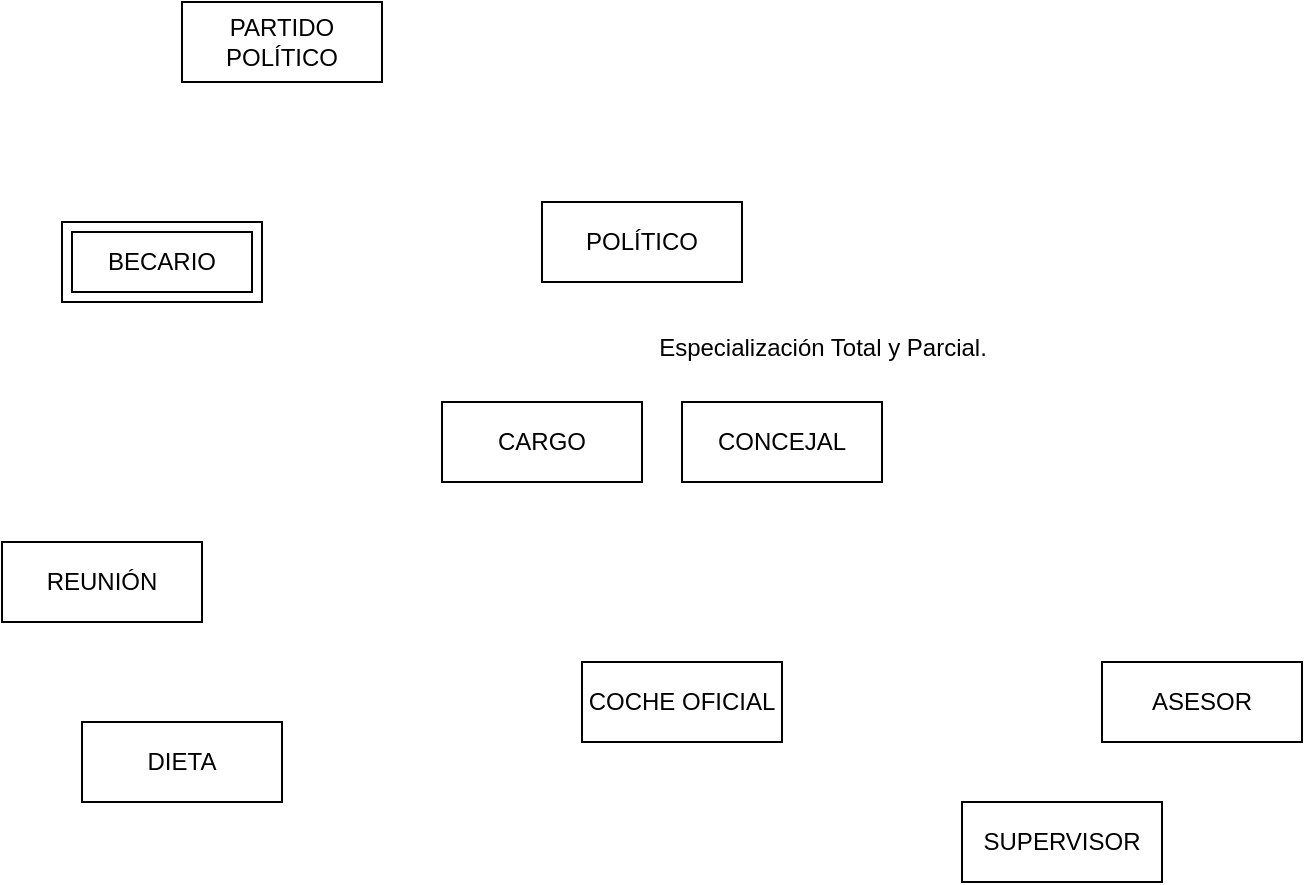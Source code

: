 <mxfile version="22.0.2" type="device">
  <diagram name="Page-1" id="Srl_9k27xqYql9wnE3ib">
    <mxGraphModel dx="1040" dy="661" grid="1" gridSize="10" guides="1" tooltips="1" connect="1" arrows="1" fold="1" page="1" pageScale="1" pageWidth="850" pageHeight="1100" math="0" shadow="0">
      <root>
        <mxCell id="0" />
        <mxCell id="1" parent="0" />
        <mxCell id="GCyTJqxhevGSqi6GzEb5-1" value="POLÍTICO" style="rounded=0;whiteSpace=wrap;html=1;" vertex="1" parent="1">
          <mxGeometry x="340" y="230" width="100" height="40" as="geometry" />
        </mxCell>
        <mxCell id="GCyTJqxhevGSqi6GzEb5-2" value="CARGO" style="rounded=0;whiteSpace=wrap;html=1;" vertex="1" parent="1">
          <mxGeometry x="290" y="330" width="100" height="40" as="geometry" />
        </mxCell>
        <mxCell id="GCyTJqxhevGSqi6GzEb5-3" value="CONCEJAL" style="rounded=0;whiteSpace=wrap;html=1;" vertex="1" parent="1">
          <mxGeometry x="410" y="330" width="100" height="40" as="geometry" />
        </mxCell>
        <mxCell id="GCyTJqxhevGSqi6GzEb5-4" value="Especialización Total y Parcial." style="text;html=1;align=center;verticalAlign=middle;resizable=0;points=[];autosize=1;strokeColor=none;fillColor=none;" vertex="1" parent="1">
          <mxGeometry x="385" y="288" width="190" height="30" as="geometry" />
        </mxCell>
        <mxCell id="GCyTJqxhevGSqi6GzEb5-5" value="COCHE OFICIAL" style="rounded=0;whiteSpace=wrap;html=1;" vertex="1" parent="1">
          <mxGeometry x="360" y="460" width="100" height="40" as="geometry" />
        </mxCell>
        <mxCell id="GCyTJqxhevGSqi6GzEb5-6" value="ASESOR" style="rounded=0;whiteSpace=wrap;html=1;" vertex="1" parent="1">
          <mxGeometry x="620" y="460" width="100" height="40" as="geometry" />
        </mxCell>
        <mxCell id="GCyTJqxhevGSqi6GzEb5-7" value="SUPERVISOR" style="rounded=0;whiteSpace=wrap;html=1;" vertex="1" parent="1">
          <mxGeometry x="550" y="530" width="100" height="40" as="geometry" />
        </mxCell>
        <mxCell id="GCyTJqxhevGSqi6GzEb5-8" value="PARTIDO POLÍTICO" style="rounded=0;whiteSpace=wrap;html=1;" vertex="1" parent="1">
          <mxGeometry x="160" y="130" width="100" height="40" as="geometry" />
        </mxCell>
        <mxCell id="GCyTJqxhevGSqi6GzEb5-9" value="BECARIO" style="rounded=0;whiteSpace=wrap;html=1;" vertex="1" parent="1">
          <mxGeometry x="100" y="240" width="100" height="40" as="geometry" />
        </mxCell>
        <mxCell id="GCyTJqxhevGSqi6GzEb5-10" value="REUNIÓN" style="rounded=0;whiteSpace=wrap;html=1;" vertex="1" parent="1">
          <mxGeometry x="70" y="400" width="100" height="40" as="geometry" />
        </mxCell>
        <mxCell id="GCyTJqxhevGSqi6GzEb5-11" value="DIETA" style="rounded=0;whiteSpace=wrap;html=1;" vertex="1" parent="1">
          <mxGeometry x="110" y="490" width="100" height="40" as="geometry" />
        </mxCell>
        <mxCell id="GCyTJqxhevGSqi6GzEb5-12" value="" style="rounded=0;whiteSpace=wrap;html=1;fillColor=none;" vertex="1" parent="1">
          <mxGeometry x="105" y="245" width="90" height="30" as="geometry" />
        </mxCell>
      </root>
    </mxGraphModel>
  </diagram>
</mxfile>
